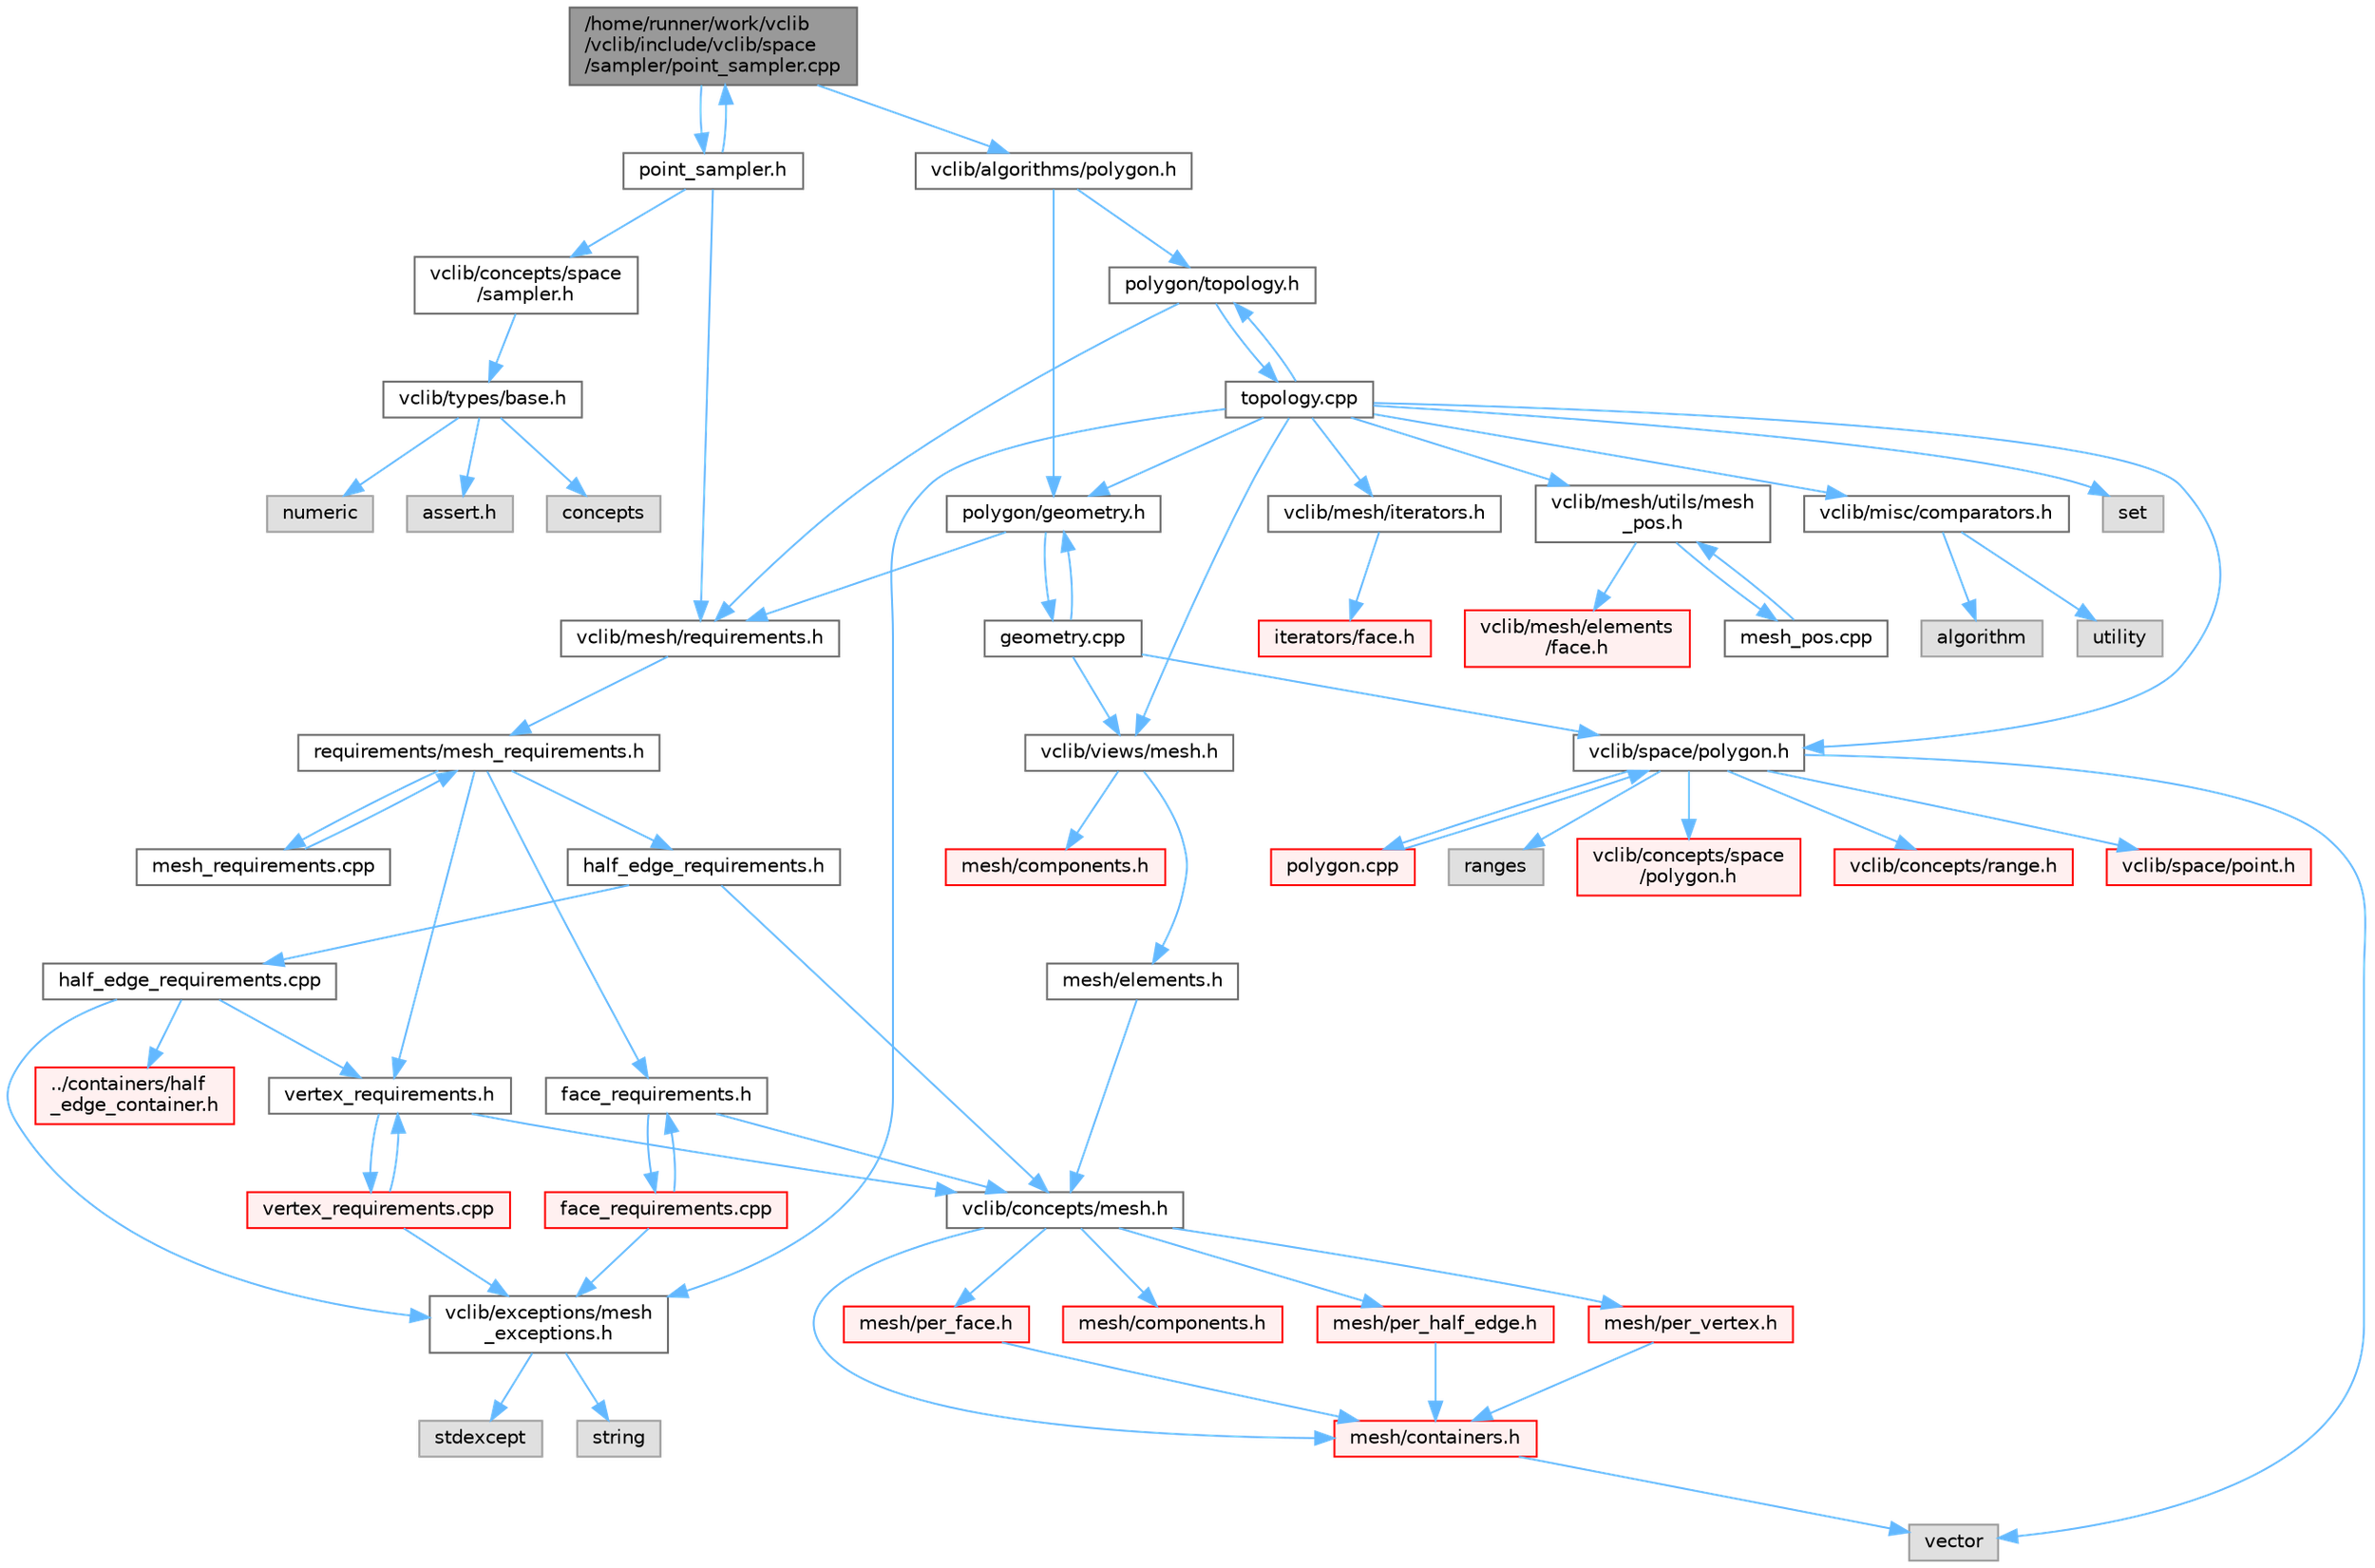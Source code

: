 digraph "/home/runner/work/vclib/vclib/include/vclib/space/sampler/point_sampler.cpp"
{
 // LATEX_PDF_SIZE
  bgcolor="transparent";
  edge [fontname=Helvetica,fontsize=10,labelfontname=Helvetica,labelfontsize=10];
  node [fontname=Helvetica,fontsize=10,shape=box,height=0.2,width=0.4];
  Node1 [label="/home/runner/work/vclib\l/vclib/include/vclib/space\l/sampler/point_sampler.cpp",height=0.2,width=0.4,color="gray40", fillcolor="grey60", style="filled", fontcolor="black",tooltip=" "];
  Node1 -> Node2 [color="steelblue1",style="solid"];
  Node2 [label="point_sampler.h",height=0.2,width=0.4,color="grey40", fillcolor="white", style="filled",URL="$point__sampler_8h.html",tooltip=" "];
  Node2 -> Node3 [color="steelblue1",style="solid"];
  Node3 [label="vclib/concepts/space\l/sampler.h",height=0.2,width=0.4,color="grey40", fillcolor="white", style="filled",URL="$concepts_2space_2sampler_8h.html",tooltip=" "];
  Node3 -> Node4 [color="steelblue1",style="solid"];
  Node4 [label="vclib/types/base.h",height=0.2,width=0.4,color="grey40", fillcolor="white", style="filled",URL="$types_2base_8h.html",tooltip=" "];
  Node4 -> Node5 [color="steelblue1",style="solid"];
  Node5 [label="assert.h",height=0.2,width=0.4,color="grey60", fillcolor="#E0E0E0", style="filled",tooltip=" "];
  Node4 -> Node6 [color="steelblue1",style="solid"];
  Node6 [label="concepts",height=0.2,width=0.4,color="grey60", fillcolor="#E0E0E0", style="filled",tooltip=" "];
  Node4 -> Node7 [color="steelblue1",style="solid"];
  Node7 [label="numeric",height=0.2,width=0.4,color="grey60", fillcolor="#E0E0E0", style="filled",tooltip=" "];
  Node2 -> Node8 [color="steelblue1",style="solid"];
  Node8 [label="vclib/mesh/requirements.h",height=0.2,width=0.4,color="grey40", fillcolor="white", style="filled",URL="$requirements_8h.html",tooltip=" "];
  Node8 -> Node9 [color="steelblue1",style="solid"];
  Node9 [label="requirements/mesh_requirements.h",height=0.2,width=0.4,color="grey40", fillcolor="white", style="filled",URL="$mesh__requirements_8h.html",tooltip=" "];
  Node9 -> Node10 [color="steelblue1",style="solid"];
  Node10 [label="half_edge_requirements.h",height=0.2,width=0.4,color="grey40", fillcolor="white", style="filled",URL="$half__edge__requirements_8h.html",tooltip=" "];
  Node10 -> Node11 [color="steelblue1",style="solid"];
  Node11 [label="vclib/concepts/mesh.h",height=0.2,width=0.4,color="grey40", fillcolor="white", style="filled",URL="$concepts_2mesh_8h.html",tooltip=" "];
  Node11 -> Node12 [color="steelblue1",style="solid"];
  Node12 [label="mesh/components.h",height=0.2,width=0.4,color="red", fillcolor="#FFF0F0", style="filled",URL="$concepts_2mesh_2components_8h.html",tooltip=" "];
  Node11 -> Node65 [color="steelblue1",style="solid"];
  Node65 [label="mesh/containers.h",height=0.2,width=0.4,color="red", fillcolor="#FFF0F0", style="filled",URL="$concepts_2mesh_2containers_8h.html",tooltip=" "];
  Node65 -> Node14 [color="steelblue1",style="solid"];
  Node14 [label="vector",height=0.2,width=0.4,color="grey60", fillcolor="#E0E0E0", style="filled",tooltip=" "];
  Node11 -> Node66 [color="steelblue1",style="solid"];
  Node66 [label="mesh/per_face.h",height=0.2,width=0.4,color="red", fillcolor="#FFF0F0", style="filled",URL="$per__face_8h.html",tooltip=" "];
  Node66 -> Node65 [color="steelblue1",style="solid"];
  Node11 -> Node69 [color="steelblue1",style="solid"];
  Node69 [label="mesh/per_half_edge.h",height=0.2,width=0.4,color="red", fillcolor="#FFF0F0", style="filled",URL="$per__half__edge_8h.html",tooltip=" "];
  Node69 -> Node65 [color="steelblue1",style="solid"];
  Node11 -> Node71 [color="steelblue1",style="solid"];
  Node71 [label="mesh/per_vertex.h",height=0.2,width=0.4,color="red", fillcolor="#FFF0F0", style="filled",URL="$per__vertex_8h.html",tooltip=" "];
  Node71 -> Node65 [color="steelblue1",style="solid"];
  Node10 -> Node73 [color="steelblue1",style="solid"];
  Node73 [label="half_edge_requirements.cpp",height=0.2,width=0.4,color="grey40", fillcolor="white", style="filled",URL="$half__edge__requirements_8cpp.html",tooltip=" "];
  Node73 -> Node74 [color="steelblue1",style="solid"];
  Node74 [label="vertex_requirements.h",height=0.2,width=0.4,color="grey40", fillcolor="white", style="filled",URL="$vertex__requirements_8h.html",tooltip=" "];
  Node74 -> Node11 [color="steelblue1",style="solid"];
  Node74 -> Node75 [color="steelblue1",style="solid"];
  Node75 [label="vertex_requirements.cpp",height=0.2,width=0.4,color="red", fillcolor="#FFF0F0", style="filled",URL="$vertex__requirements_8cpp.html",tooltip=" "];
  Node75 -> Node74 [color="steelblue1",style="solid"];
  Node75 -> Node76 [color="steelblue1",style="solid"];
  Node76 [label="vclib/exceptions/mesh\l_exceptions.h",height=0.2,width=0.4,color="grey40", fillcolor="white", style="filled",URL="$mesh__exceptions_8h.html",tooltip=" "];
  Node76 -> Node77 [color="steelblue1",style="solid"];
  Node77 [label="stdexcept",height=0.2,width=0.4,color="grey60", fillcolor="#E0E0E0", style="filled",tooltip=" "];
  Node76 -> Node50 [color="steelblue1",style="solid"];
  Node50 [label="string",height=0.2,width=0.4,color="grey60", fillcolor="#E0E0E0", style="filled",tooltip=" "];
  Node73 -> Node76 [color="steelblue1",style="solid"];
  Node73 -> Node148 [color="steelblue1",style="solid"];
  Node148 [label="../containers/half\l_edge_container.h",height=0.2,width=0.4,color="red", fillcolor="#FFF0F0", style="filled",URL="$half__edge__container_8h.html",tooltip=" "];
  Node9 -> Node155 [color="steelblue1",style="solid"];
  Node155 [label="face_requirements.h",height=0.2,width=0.4,color="grey40", fillcolor="white", style="filled",URL="$face__requirements_8h.html",tooltip=" "];
  Node155 -> Node11 [color="steelblue1",style="solid"];
  Node155 -> Node156 [color="steelblue1",style="solid"];
  Node156 [label="face_requirements.cpp",height=0.2,width=0.4,color="red", fillcolor="#FFF0F0", style="filled",URL="$face__requirements_8cpp.html",tooltip=" "];
  Node156 -> Node155 [color="steelblue1",style="solid"];
  Node156 -> Node76 [color="steelblue1",style="solid"];
  Node9 -> Node74 [color="steelblue1",style="solid"];
  Node9 -> Node180 [color="steelblue1",style="solid"];
  Node180 [label="mesh_requirements.cpp",height=0.2,width=0.4,color="grey40", fillcolor="white", style="filled",URL="$mesh__requirements_8cpp.html",tooltip=" "];
  Node180 -> Node9 [color="steelblue1",style="solid"];
  Node2 -> Node1 [color="steelblue1",style="solid"];
  Node1 -> Node181 [color="steelblue1",style="solid"];
  Node181 [label="vclib/algorithms/polygon.h",height=0.2,width=0.4,color="grey40", fillcolor="white", style="filled",URL="$algorithms_2polygon_8h.html",tooltip=" "];
  Node181 -> Node182 [color="steelblue1",style="solid"];
  Node182 [label="polygon/geometry.h",height=0.2,width=0.4,color="grey40", fillcolor="white", style="filled",URL="$geometry_8h.html",tooltip=" "];
  Node182 -> Node8 [color="steelblue1",style="solid"];
  Node182 -> Node183 [color="steelblue1",style="solid"];
  Node183 [label="geometry.cpp",height=0.2,width=0.4,color="grey40", fillcolor="white", style="filled",URL="$geometry_8cpp.html",tooltip=" "];
  Node183 -> Node182 [color="steelblue1",style="solid"];
  Node183 -> Node184 [color="steelblue1",style="solid"];
  Node184 [label="vclib/space/polygon.h",height=0.2,width=0.4,color="grey40", fillcolor="white", style="filled",URL="$space_2polygon_8h.html",tooltip=" "];
  Node184 -> Node91 [color="steelblue1",style="solid"];
  Node91 [label="ranges",height=0.2,width=0.4,color="grey60", fillcolor="#E0E0E0", style="filled",tooltip=" "];
  Node184 -> Node14 [color="steelblue1",style="solid"];
  Node184 -> Node185 [color="steelblue1",style="solid"];
  Node185 [label="vclib/concepts/space\l/polygon.h",height=0.2,width=0.4,color="red", fillcolor="#FFF0F0", style="filled",URL="$concepts_2space_2polygon_8h.html",tooltip=" "];
  Node184 -> Node186 [color="steelblue1",style="solid"];
  Node186 [label="vclib/concepts/range.h",height=0.2,width=0.4,color="red", fillcolor="#FFF0F0", style="filled",URL="$range_8h.html",tooltip=" "];
  Node184 -> Node45 [color="steelblue1",style="solid"];
  Node45 [label="vclib/space/point.h",height=0.2,width=0.4,color="red", fillcolor="#FFF0F0", style="filled",URL="$space_2point_8h.html",tooltip=" "];
  Node184 -> Node193 [color="steelblue1",style="solid"];
  Node193 [label="polygon.cpp",height=0.2,width=0.4,color="red", fillcolor="#FFF0F0", style="filled",URL="$polygon_8cpp.html",tooltip=" "];
  Node193 -> Node184 [color="steelblue1",style="solid"];
  Node183 -> Node198 [color="steelblue1",style="solid"];
  Node198 [label="vclib/views/mesh.h",height=0.2,width=0.4,color="grey40", fillcolor="white", style="filled",URL="$views_2mesh_8h.html",tooltip=" "];
  Node198 -> Node199 [color="steelblue1",style="solid"];
  Node199 [label="mesh/components.h",height=0.2,width=0.4,color="red", fillcolor="#FFF0F0", style="filled",URL="$views_2mesh_2components_8h.html",tooltip=" "];
  Node198 -> Node216 [color="steelblue1",style="solid"];
  Node216 [label="mesh/elements.h",height=0.2,width=0.4,color="grey40", fillcolor="white", style="filled",URL="$elements_8h.html",tooltip=" "];
  Node216 -> Node11 [color="steelblue1",style="solid"];
  Node181 -> Node217 [color="steelblue1",style="solid"];
  Node217 [label="polygon/topology.h",height=0.2,width=0.4,color="grey40", fillcolor="white", style="filled",URL="$polygon_2topology_8h.html",tooltip=" "];
  Node217 -> Node8 [color="steelblue1",style="solid"];
  Node217 -> Node218 [color="steelblue1",style="solid"];
  Node218 [label="topology.cpp",height=0.2,width=0.4,color="grey40", fillcolor="white", style="filled",URL="$polygon_2topology_8cpp.html",tooltip=" "];
  Node218 -> Node217 [color="steelblue1",style="solid"];
  Node218 -> Node219 [color="steelblue1",style="solid"];
  Node219 [label="set",height=0.2,width=0.4,color="grey60", fillcolor="#E0E0E0", style="filled",tooltip=" "];
  Node218 -> Node76 [color="steelblue1",style="solid"];
  Node218 -> Node220 [color="steelblue1",style="solid"];
  Node220 [label="vclib/mesh/iterators.h",height=0.2,width=0.4,color="grey40", fillcolor="white", style="filled",URL="$mesh_2iterators_8h.html",tooltip=" "];
  Node220 -> Node221 [color="steelblue1",style="solid"];
  Node221 [label="iterators/face.h",height=0.2,width=0.4,color="red", fillcolor="#FFF0F0", style="filled",URL="$mesh_2iterators_2face_8h.html",tooltip=" "];
  Node218 -> Node224 [color="steelblue1",style="solid"];
  Node224 [label="vclib/mesh/utils/mesh\l_pos.h",height=0.2,width=0.4,color="grey40", fillcolor="white", style="filled",URL="$mesh__pos_8h.html",tooltip=" "];
  Node224 -> Node158 [color="steelblue1",style="solid"];
  Node158 [label="vclib/mesh/elements\l/face.h",height=0.2,width=0.4,color="red", fillcolor="#FFF0F0", style="filled",URL="$mesh_2elements_2face_8h.html",tooltip=" "];
  Node224 -> Node225 [color="steelblue1",style="solid"];
  Node225 [label="mesh_pos.cpp",height=0.2,width=0.4,color="grey40", fillcolor="white", style="filled",URL="$mesh__pos_8cpp.html",tooltip=" "];
  Node225 -> Node224 [color="steelblue1",style="solid"];
  Node218 -> Node198 [color="steelblue1",style="solid"];
  Node218 -> Node226 [color="steelblue1",style="solid"];
  Node226 [label="vclib/misc/comparators.h",height=0.2,width=0.4,color="grey40", fillcolor="white", style="filled",URL="$comparators_8h.html",tooltip=" "];
  Node226 -> Node94 [color="steelblue1",style="solid"];
  Node94 [label="algorithm",height=0.2,width=0.4,color="grey60", fillcolor="#E0E0E0", style="filled",tooltip=" "];
  Node226 -> Node227 [color="steelblue1",style="solid"];
  Node227 [label="utility",height=0.2,width=0.4,color="grey60", fillcolor="#E0E0E0", style="filled",tooltip=" "];
  Node218 -> Node184 [color="steelblue1",style="solid"];
  Node218 -> Node182 [color="steelblue1",style="solid"];
}
